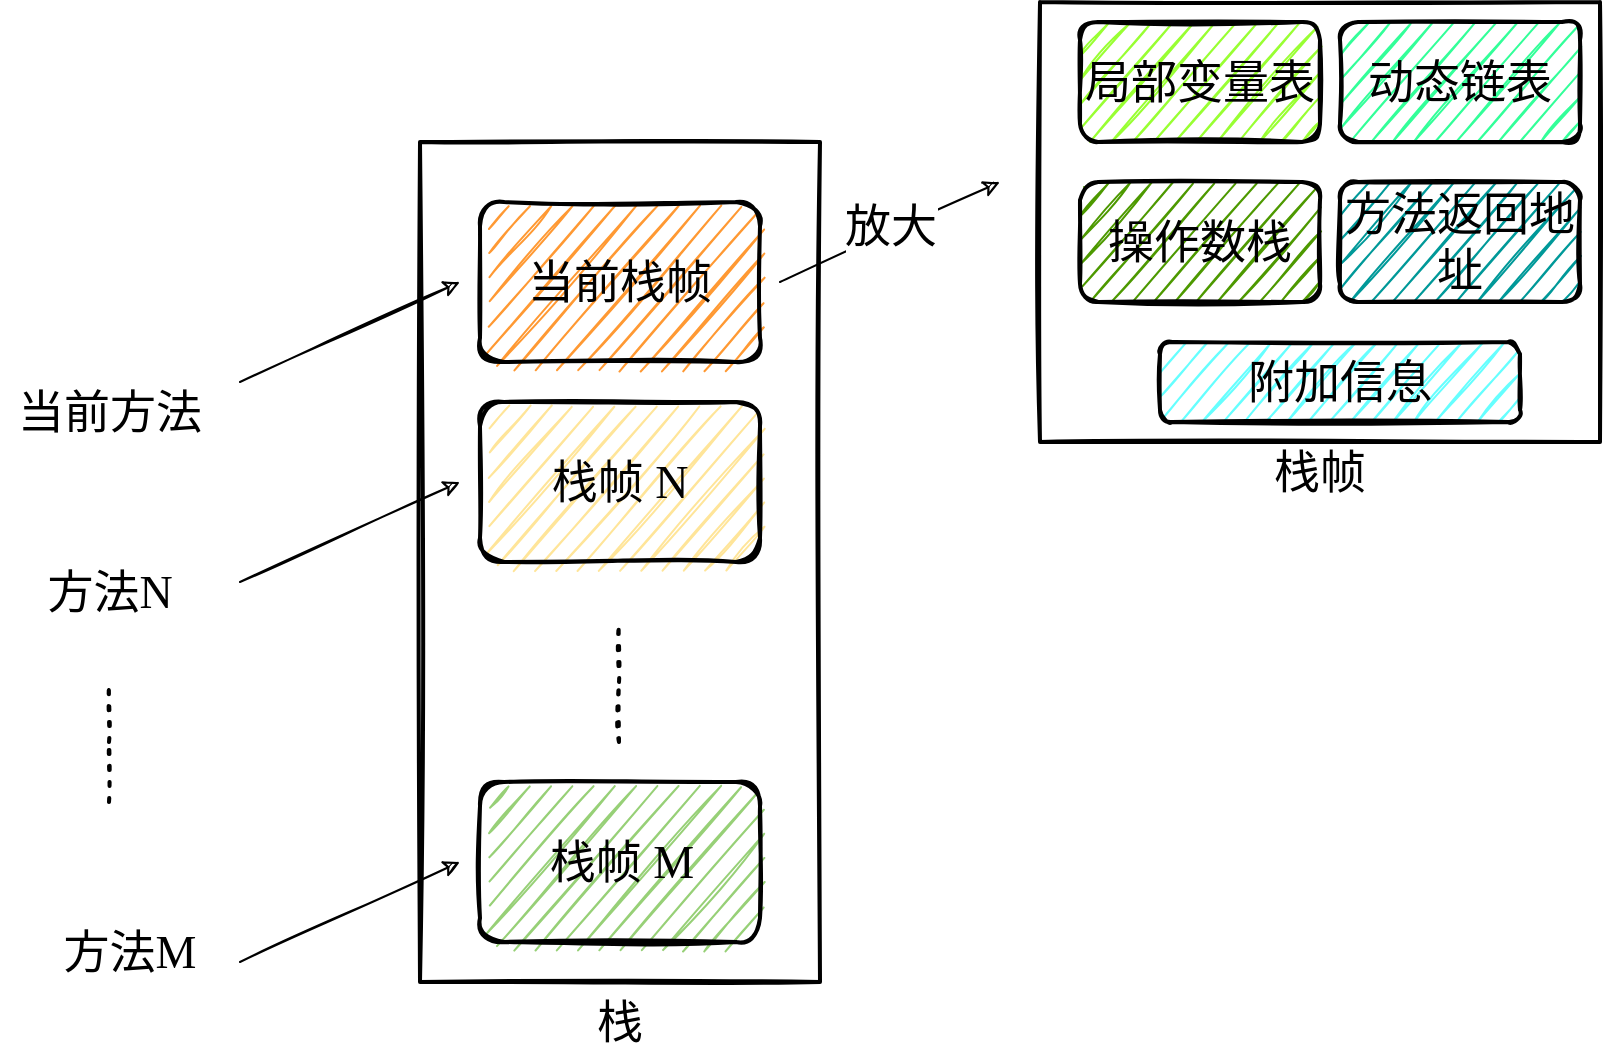 <mxfile version="15.7.3" type="device"><diagram id="ybHr40_zqpSqcIrB3ZeC" name="第 1 页"><mxGraphModel dx="1106" dy="835" grid="0" gridSize="10" guides="1" tooltips="1" connect="1" arrows="1" fold="1" page="1" pageScale="1" pageWidth="50000" pageHeight="50000" math="0" shadow="0"><root><mxCell id="0"/><mxCell id="1" parent="0"/><mxCell id="j6-4q-1Ce3gRzSSlbHGP-1" value="" style="rounded=0;whiteSpace=wrap;html=1;sketch=1;strokeWidth=2;" vertex="1" parent="1"><mxGeometry x="250" y="130" width="200" height="420" as="geometry"/></mxCell><mxCell id="j6-4q-1Ce3gRzSSlbHGP-2" value="" style="rounded=1;whiteSpace=wrap;html=1;sketch=1;strokeWidth=2;fillColor=#FF9933;" vertex="1" parent="1"><mxGeometry x="280" y="160" width="140" height="80" as="geometry"/></mxCell><mxCell id="j6-4q-1Ce3gRzSSlbHGP-3" value="" style="rounded=1;whiteSpace=wrap;html=1;sketch=1;strokeWidth=2;fillColor=#FFE599;" vertex="1" parent="1"><mxGeometry x="280" y="260" width="140" height="80" as="geometry"/></mxCell><mxCell id="j6-4q-1Ce3gRzSSlbHGP-4" value="" style="rounded=1;whiteSpace=wrap;html=1;sketch=1;strokeWidth=2;fillColor=#97D077;" vertex="1" parent="1"><mxGeometry x="280" y="450" width="140" height="80" as="geometry"/></mxCell><mxCell id="j6-4q-1Ce3gRzSSlbHGP-5" value="" style="endArrow=none;dashed=1;html=1;dashPattern=1 3;strokeWidth=2;rounded=0;sketch=1;" edge="1" parent="1"><mxGeometry width="50" height="50" relative="1" as="geometry"><mxPoint x="349.5" y="430" as="sourcePoint"/><mxPoint x="349.5" y="370" as="targetPoint"/><Array as="points"><mxPoint x="349.5" y="400"/></Array></mxGeometry></mxCell><mxCell id="j6-4q-1Ce3gRzSSlbHGP-6" value="&lt;font face=&quot;Ma Shan Zheng&quot; data-font-src=&quot;https://fonts.googleapis.com/css?family=Ma+Shan+Zheng&quot; style=&quot;font-size: 23px;&quot;&gt;栈&lt;/font&gt;" style="text;html=1;strokeColor=none;fillColor=none;align=center;verticalAlign=middle;whiteSpace=wrap;rounded=0;sketch=1;fontFamily=Ma Ha Zheng;fontSource=https%3A%2F%2Ffonts.googleapis.com%2Fcss%3Ffamily%3DMa%2BHa%2BZheng;fontSize=23;" vertex="1" parent="1"><mxGeometry x="320" y="550" width="60" height="40" as="geometry"/></mxCell><mxCell id="j6-4q-1Ce3gRzSSlbHGP-7" value="当前栈帧" style="text;html=1;strokeColor=none;fillColor=none;align=center;verticalAlign=middle;whiteSpace=wrap;rounded=0;sketch=1;fontFamily=Ma Shan Zheng;fontSource=https%3A%2F%2Ffonts.googleapis.com%2Fcss%3Ffamily%3DMa%2BShan%2BZheng;fontSize=23;" vertex="1" parent="1"><mxGeometry x="300" y="180" width="100" height="40" as="geometry"/></mxCell><mxCell id="j6-4q-1Ce3gRzSSlbHGP-8" value="栈帧 N" style="text;html=1;strokeColor=none;fillColor=none;align=center;verticalAlign=middle;whiteSpace=wrap;rounded=0;sketch=1;fontFamily=Ma Shan Zheng;fontSource=https%3A%2F%2Ffonts.googleapis.com%2Fcss%3Ffamily%3DMa%2BShan%2BZheng;fontSize=23;" vertex="1" parent="1"><mxGeometry x="300" y="280" width="100" height="40" as="geometry"/></mxCell><mxCell id="j6-4q-1Ce3gRzSSlbHGP-9" value="栈帧 M" style="text;html=1;strokeColor=none;fillColor=none;align=center;verticalAlign=middle;whiteSpace=wrap;rounded=0;sketch=1;fontFamily=Ma Shan Zheng;fontSource=https%3A%2F%2Ffonts.googleapis.com%2Fcss%3Ffamily%3DMa%2BShan%2BZheng;fontSize=23;" vertex="1" parent="1"><mxGeometry x="301" y="470" width="100" height="40" as="geometry"/></mxCell><mxCell id="j6-4q-1Ce3gRzSSlbHGP-10" value="" style="endArrow=classic;html=1;rounded=0;sketch=1;fontFamily=Ma Shan Zheng;fontSource=https%3A%2F%2Ffonts.googleapis.com%2Fcss%3Ffamily%3DMa%2BShan%2BZheng;fontSize=23;" edge="1" parent="1"><mxGeometry width="50" height="50" relative="1" as="geometry"><mxPoint x="160" y="250" as="sourcePoint"/><mxPoint x="270" y="200" as="targetPoint"/><Array as="points"/></mxGeometry></mxCell><mxCell id="j6-4q-1Ce3gRzSSlbHGP-11" value="当前方法" style="text;html=1;strokeColor=none;fillColor=none;align=center;verticalAlign=middle;whiteSpace=wrap;rounded=0;sketch=1;fontFamily=Ma Shan Zheng;fontSource=https%3A%2F%2Ffonts.googleapis.com%2Fcss%3Ffamily%3DMa%2BShan%2BZheng;fontSize=23;" vertex="1" parent="1"><mxGeometry x="40" y="250" width="110" height="30" as="geometry"/></mxCell><mxCell id="j6-4q-1Ce3gRzSSlbHGP-12" value="" style="endArrow=classic;html=1;rounded=0;sketch=1;fontFamily=Ma Shan Zheng;fontSource=https%3A%2F%2Ffonts.googleapis.com%2Fcss%3Ffamily%3DMa%2BShan%2BZheng;fontSize=23;" edge="1" parent="1"><mxGeometry width="50" height="50" relative="1" as="geometry"><mxPoint x="160" y="350" as="sourcePoint"/><mxPoint x="270" y="300" as="targetPoint"/><Array as="points"/></mxGeometry></mxCell><mxCell id="j6-4q-1Ce3gRzSSlbHGP-13" value="方法N" style="text;html=1;strokeColor=none;fillColor=none;align=center;verticalAlign=middle;whiteSpace=wrap;rounded=0;sketch=1;fontFamily=Ma Shan Zheng;fontSource=https%3A%2F%2Ffonts.googleapis.com%2Fcss%3Ffamily%3DMa%2BShan%2BZheng;fontSize=23;" vertex="1" parent="1"><mxGeometry x="40" y="340" width="110" height="30" as="geometry"/></mxCell><mxCell id="j6-4q-1Ce3gRzSSlbHGP-14" value="" style="endArrow=classic;html=1;rounded=0;sketch=1;fontFamily=Ma Shan Zheng;fontSource=https%3A%2F%2Ffonts.googleapis.com%2Fcss%3Ffamily%3DMa%2BShan%2BZheng;fontSize=23;" edge="1" parent="1"><mxGeometry width="50" height="50" relative="1" as="geometry"><mxPoint x="160" y="540" as="sourcePoint"/><mxPoint x="270" y="490" as="targetPoint"/><Array as="points"/></mxGeometry></mxCell><mxCell id="j6-4q-1Ce3gRzSSlbHGP-15" value="方法M" style="text;html=1;strokeColor=none;fillColor=none;align=center;verticalAlign=middle;whiteSpace=wrap;rounded=0;sketch=1;fontFamily=Ma Shan Zheng;fontSource=https%3A%2F%2Ffonts.googleapis.com%2Fcss%3Ffamily%3DMa%2BShan%2BZheng;fontSize=23;" vertex="1" parent="1"><mxGeometry x="50" y="520" width="110" height="30" as="geometry"/></mxCell><mxCell id="j6-4q-1Ce3gRzSSlbHGP-16" value="" style="endArrow=none;dashed=1;html=1;dashPattern=1 3;strokeWidth=2;rounded=0;sketch=1;" edge="1" parent="1"><mxGeometry width="50" height="50" relative="1" as="geometry"><mxPoint x="94.5" y="460" as="sourcePoint"/><mxPoint x="94.5" y="400" as="targetPoint"/><Array as="points"><mxPoint x="94.5" y="430"/></Array></mxGeometry></mxCell><mxCell id="j6-4q-1Ce3gRzSSlbHGP-17" value="" style="endArrow=classic;html=1;rounded=0;sketch=1;fontFamily=Ma Shan Zheng;fontSource=https%3A%2F%2Ffonts.googleapis.com%2Fcss%3Ffamily%3DMa%2BShan%2BZheng;fontSize=23;" edge="1" parent="1"><mxGeometry width="50" height="50" relative="1" as="geometry"><mxPoint x="430" y="200" as="sourcePoint"/><mxPoint x="540" y="150" as="targetPoint"/><Array as="points"/></mxGeometry></mxCell><mxCell id="j6-4q-1Ce3gRzSSlbHGP-18" value="放大" style="edgeLabel;html=1;align=center;verticalAlign=middle;resizable=0;points=[];fontSize=23;fontFamily=Ma Shan Zheng;" vertex="1" connectable="0" parent="j6-4q-1Ce3gRzSSlbHGP-17"><mxGeometry x="0.021" y="3" relative="1" as="geometry"><mxPoint as="offset"/></mxGeometry></mxCell><mxCell id="j6-4q-1Ce3gRzSSlbHGP-19" value="" style="rounded=0;whiteSpace=wrap;html=1;sketch=1;fontFamily=Ma Shan Zheng;fontSource=https%3A%2F%2Ffonts.googleapis.com%2Fcss%3Ffamily%3DMa%2BShan%2BZheng;fontSize=23;strokeWidth=2;fillColor=#FFFFFF;" vertex="1" parent="1"><mxGeometry x="560" y="60" width="280" height="220" as="geometry"/></mxCell><mxCell id="j6-4q-1Ce3gRzSSlbHGP-20" value="栈帧" style="text;html=1;strokeColor=none;fillColor=none;align=center;verticalAlign=middle;whiteSpace=wrap;rounded=0;sketch=1;fontFamily=Ma Shan Zheng;fontSource=https%3A%2F%2Ffonts.googleapis.com%2Fcss%3Ffamily%3DMa%2BShan%2BZheng;fontSize=23;" vertex="1" parent="1"><mxGeometry x="670" y="280" width="60" height="30" as="geometry"/></mxCell><mxCell id="j6-4q-1Ce3gRzSSlbHGP-21" value="局部变量表" style="rounded=1;whiteSpace=wrap;html=1;sketch=1;fontFamily=Ma Shan Zheng;fontSource=https%3A%2F%2Ffonts.googleapis.com%2Fcss%3Ffamily%3DMa%2BShan%2BZheng;fontSize=23;strokeWidth=2;fillColor=#99FF33;" vertex="1" parent="1"><mxGeometry x="580" y="70" width="120" height="60" as="geometry"/></mxCell><mxCell id="j6-4q-1Ce3gRzSSlbHGP-22" value="动态链表" style="rounded=1;whiteSpace=wrap;html=1;sketch=1;fontFamily=Ma Shan Zheng;fontSource=https%3A%2F%2Ffonts.googleapis.com%2Fcss%3Ffamily%3DMa%2BShan%2BZheng;fontSize=23;strokeWidth=2;fillColor=#33FF99;" vertex="1" parent="1"><mxGeometry x="710" y="70" width="120" height="60" as="geometry"/></mxCell><mxCell id="j6-4q-1Ce3gRzSSlbHGP-23" value="操作数栈" style="rounded=1;whiteSpace=wrap;html=1;sketch=1;fontFamily=Ma Shan Zheng;fontSource=https%3A%2F%2Ffonts.googleapis.com%2Fcss%3Ffamily%3DMa%2BShan%2BZheng;fontSize=23;strokeWidth=2;fillColor=#4D9900;" vertex="1" parent="1"><mxGeometry x="580" y="150" width="120" height="60" as="geometry"/></mxCell><mxCell id="j6-4q-1Ce3gRzSSlbHGP-24" value="方法返回地址" style="rounded=1;whiteSpace=wrap;html=1;sketch=1;fontFamily=Ma Shan Zheng;fontSource=https%3A%2F%2Ffonts.googleapis.com%2Fcss%3Ffamily%3DMa%2BShan%2BZheng;fontSize=23;strokeWidth=2;fillColor=#009999;" vertex="1" parent="1"><mxGeometry x="710" y="150" width="120" height="60" as="geometry"/></mxCell><mxCell id="j6-4q-1Ce3gRzSSlbHGP-25" value="附加信息" style="rounded=1;whiteSpace=wrap;html=1;sketch=1;fontFamily=Ma Shan Zheng;fontSource=https%3A%2F%2Ffonts.googleapis.com%2Fcss%3Ffamily%3DMa%2BShan%2BZheng;fontSize=23;strokeWidth=2;fillColor=#66FFFF;" vertex="1" parent="1"><mxGeometry x="620" y="230" width="180" height="40" as="geometry"/></mxCell></root></mxGraphModel></diagram></mxfile>